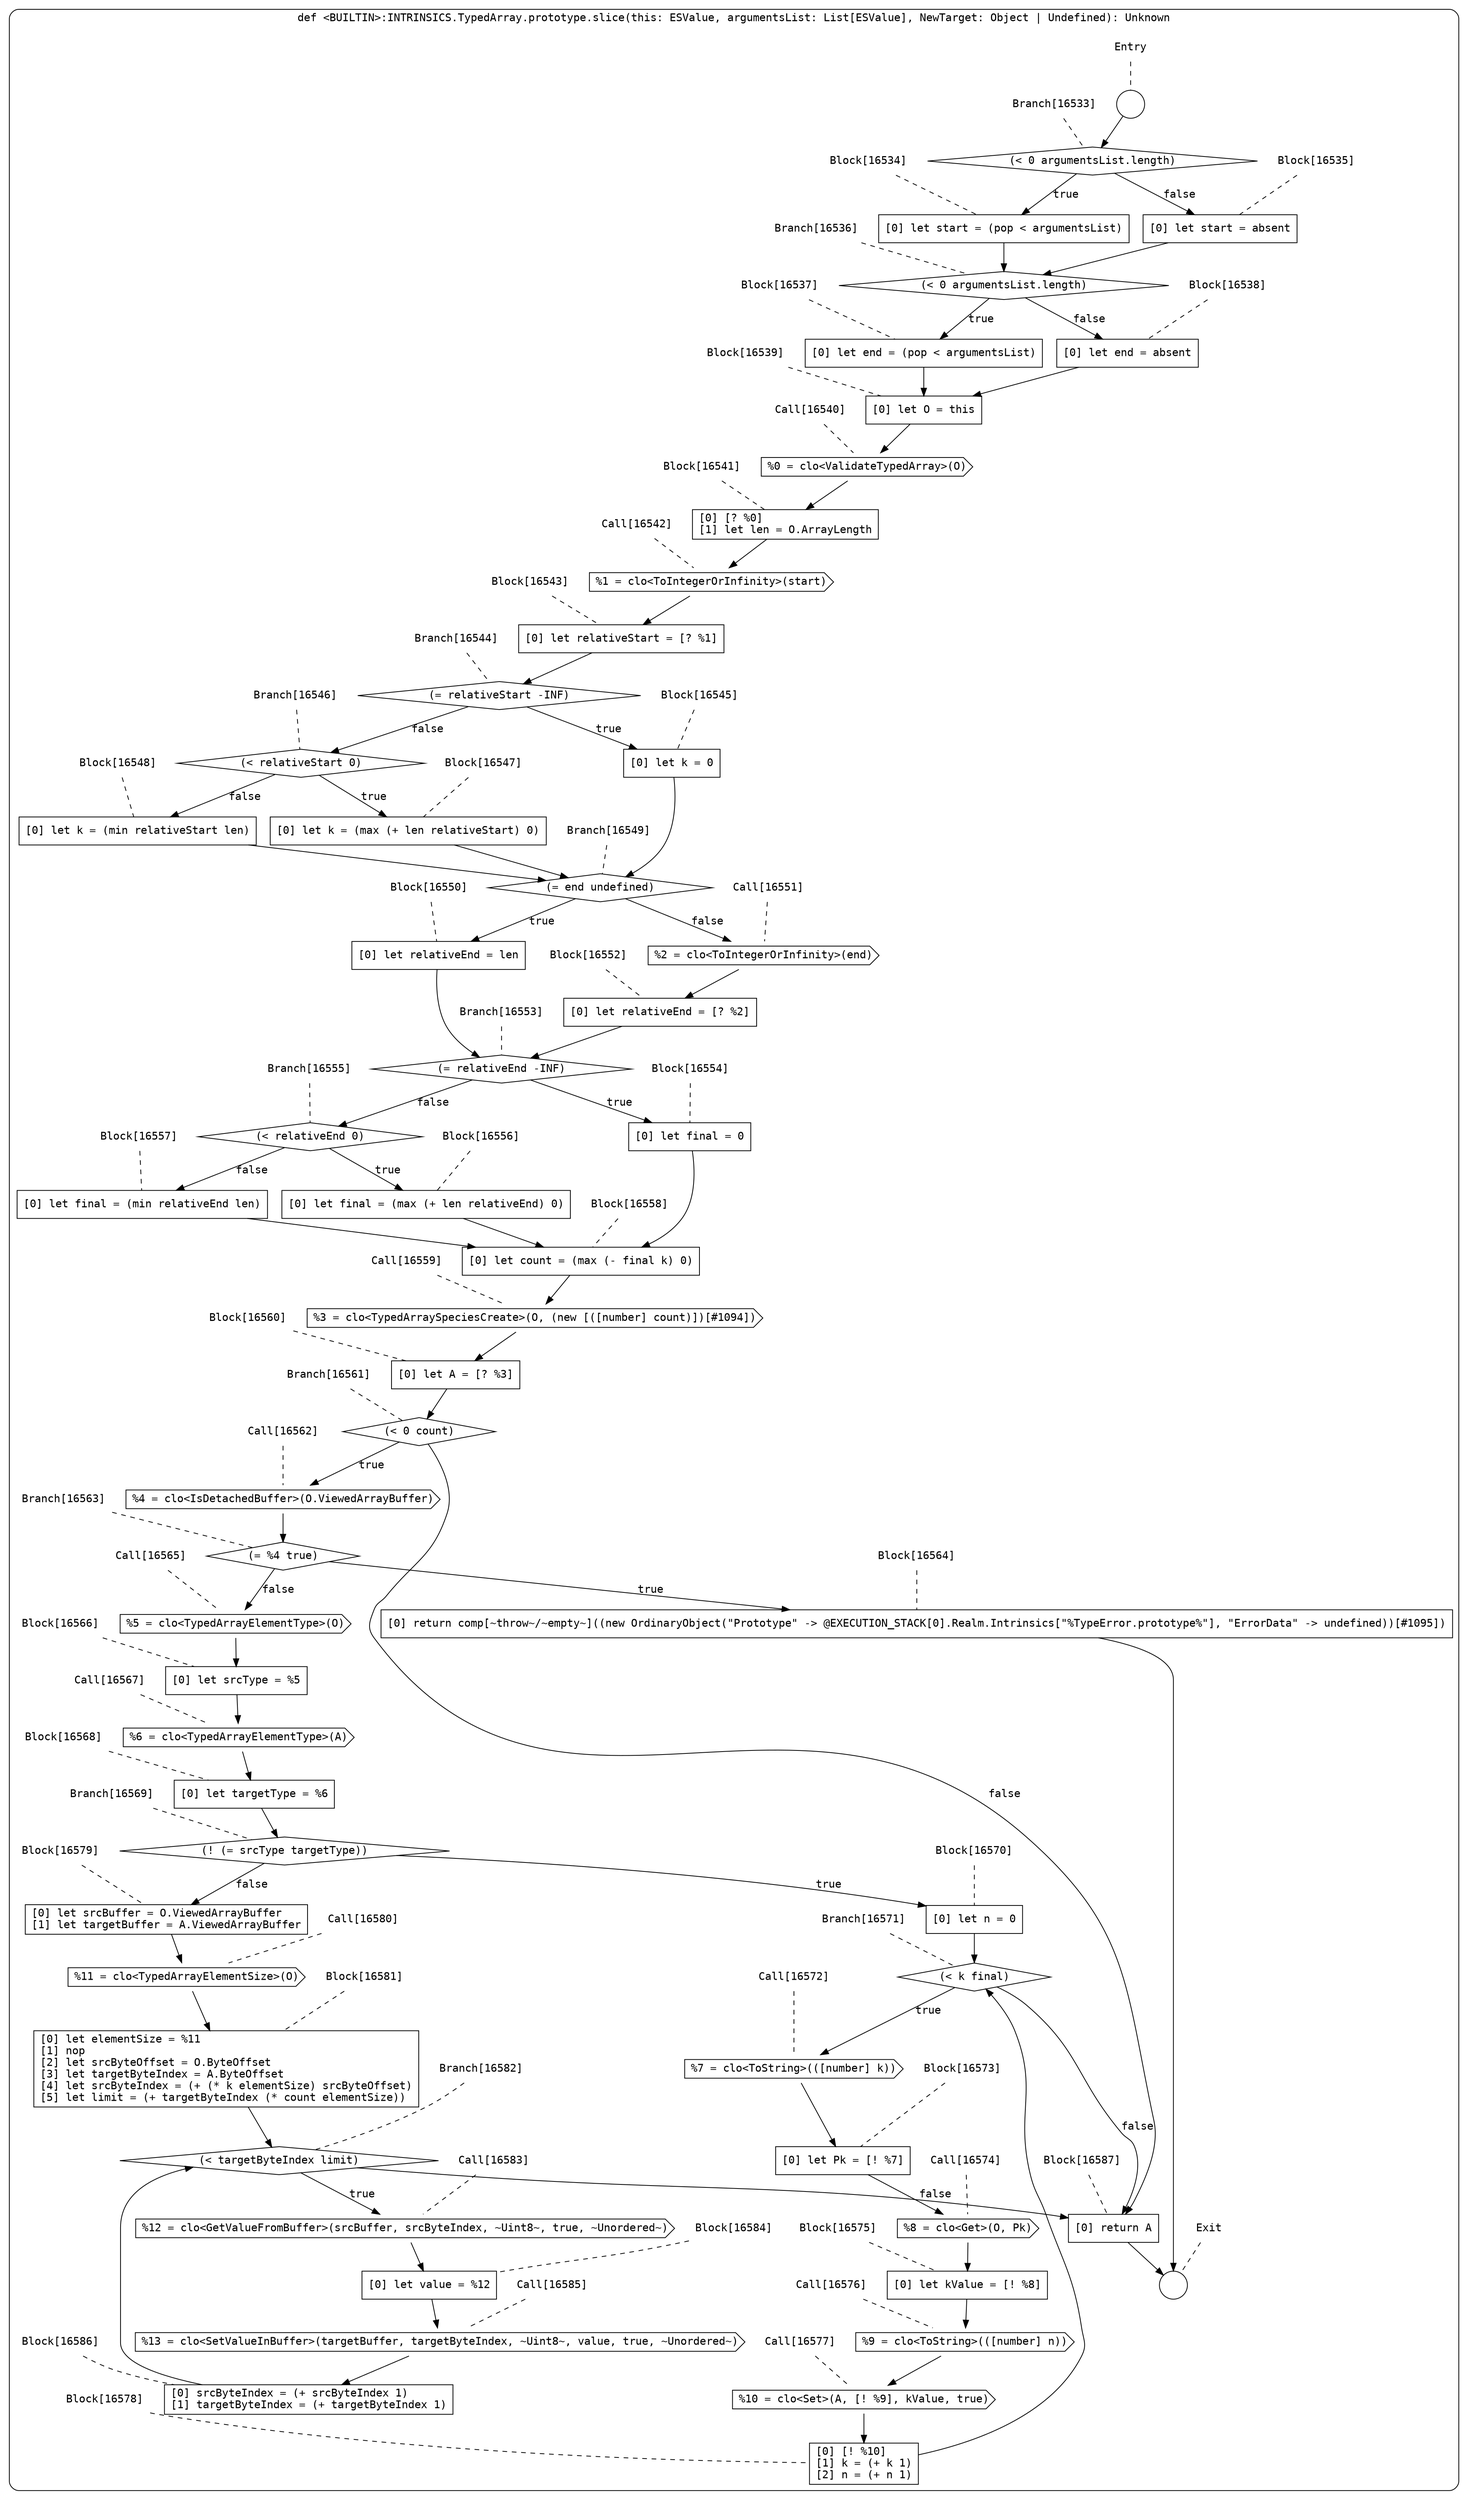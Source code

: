digraph {
  graph [fontname = "Consolas"]
  node [fontname = "Consolas"]
  edge [fontname = "Consolas"]
  subgraph cluster2413 {
    label = "def <BUILTIN>:INTRINSICS.TypedArray.prototype.slice(this: ESValue, argumentsList: List[ESValue], NewTarget: Object | Undefined): Unknown"
    style = rounded
    cluster2413_entry_name [shape=none, label=<<font color="black">Entry</font>>]
    cluster2413_entry_name -> cluster2413_entry [arrowhead=none, color="black", style=dashed]
    cluster2413_entry [shape=circle label=" " color="black" fillcolor="white" style=filled]
    cluster2413_entry -> node16533 [color="black"]
    cluster2413_exit_name [shape=none, label=<<font color="black">Exit</font>>]
    cluster2413_exit_name -> cluster2413_exit [arrowhead=none, color="black", style=dashed]
    cluster2413_exit [shape=circle label=" " color="black" fillcolor="white" style=filled]
    node16533_name [shape=none, label=<<font color="black">Branch[16533]</font>>]
    node16533_name -> node16533 [arrowhead=none, color="black", style=dashed]
    node16533 [shape=diamond, label=<<font color="black">(&lt; 0 argumentsList.length)</font>> color="black" fillcolor="white", style=filled]
    node16533 -> node16534 [label=<<font color="black">true</font>> color="black"]
    node16533 -> node16535 [label=<<font color="black">false</font>> color="black"]
    node16534_name [shape=none, label=<<font color="black">Block[16534]</font>>]
    node16534_name -> node16534 [arrowhead=none, color="black", style=dashed]
    node16534 [shape=box, label=<<font color="black">[0] let start = (pop &lt; argumentsList)<BR ALIGN="LEFT"/></font>> color="black" fillcolor="white", style=filled]
    node16534 -> node16536 [color="black"]
    node16535_name [shape=none, label=<<font color="black">Block[16535]</font>>]
    node16535_name -> node16535 [arrowhead=none, color="black", style=dashed]
    node16535 [shape=box, label=<<font color="black">[0] let start = absent<BR ALIGN="LEFT"/></font>> color="black" fillcolor="white", style=filled]
    node16535 -> node16536 [color="black"]
    node16536_name [shape=none, label=<<font color="black">Branch[16536]</font>>]
    node16536_name -> node16536 [arrowhead=none, color="black", style=dashed]
    node16536 [shape=diamond, label=<<font color="black">(&lt; 0 argumentsList.length)</font>> color="black" fillcolor="white", style=filled]
    node16536 -> node16537 [label=<<font color="black">true</font>> color="black"]
    node16536 -> node16538 [label=<<font color="black">false</font>> color="black"]
    node16537_name [shape=none, label=<<font color="black">Block[16537]</font>>]
    node16537_name -> node16537 [arrowhead=none, color="black", style=dashed]
    node16537 [shape=box, label=<<font color="black">[0] let end = (pop &lt; argumentsList)<BR ALIGN="LEFT"/></font>> color="black" fillcolor="white", style=filled]
    node16537 -> node16539 [color="black"]
    node16538_name [shape=none, label=<<font color="black">Block[16538]</font>>]
    node16538_name -> node16538 [arrowhead=none, color="black", style=dashed]
    node16538 [shape=box, label=<<font color="black">[0] let end = absent<BR ALIGN="LEFT"/></font>> color="black" fillcolor="white", style=filled]
    node16538 -> node16539 [color="black"]
    node16539_name [shape=none, label=<<font color="black">Block[16539]</font>>]
    node16539_name -> node16539 [arrowhead=none, color="black", style=dashed]
    node16539 [shape=box, label=<<font color="black">[0] let O = this<BR ALIGN="LEFT"/></font>> color="black" fillcolor="white", style=filled]
    node16539 -> node16540 [color="black"]
    node16540_name [shape=none, label=<<font color="black">Call[16540]</font>>]
    node16540_name -> node16540 [arrowhead=none, color="black", style=dashed]
    node16540 [shape=cds, label=<<font color="black">%0 = clo&lt;ValidateTypedArray&gt;(O)</font>> color="black" fillcolor="white", style=filled]
    node16540 -> node16541 [color="black"]
    node16541_name [shape=none, label=<<font color="black">Block[16541]</font>>]
    node16541_name -> node16541 [arrowhead=none, color="black", style=dashed]
    node16541 [shape=box, label=<<font color="black">[0] [? %0]<BR ALIGN="LEFT"/>[1] let len = O.ArrayLength<BR ALIGN="LEFT"/></font>> color="black" fillcolor="white", style=filled]
    node16541 -> node16542 [color="black"]
    node16542_name [shape=none, label=<<font color="black">Call[16542]</font>>]
    node16542_name -> node16542 [arrowhead=none, color="black", style=dashed]
    node16542 [shape=cds, label=<<font color="black">%1 = clo&lt;ToIntegerOrInfinity&gt;(start)</font>> color="black" fillcolor="white", style=filled]
    node16542 -> node16543 [color="black"]
    node16543_name [shape=none, label=<<font color="black">Block[16543]</font>>]
    node16543_name -> node16543 [arrowhead=none, color="black", style=dashed]
    node16543 [shape=box, label=<<font color="black">[0] let relativeStart = [? %1]<BR ALIGN="LEFT"/></font>> color="black" fillcolor="white", style=filled]
    node16543 -> node16544 [color="black"]
    node16544_name [shape=none, label=<<font color="black">Branch[16544]</font>>]
    node16544_name -> node16544 [arrowhead=none, color="black", style=dashed]
    node16544 [shape=diamond, label=<<font color="black">(= relativeStart -INF)</font>> color="black" fillcolor="white", style=filled]
    node16544 -> node16545 [label=<<font color="black">true</font>> color="black"]
    node16544 -> node16546 [label=<<font color="black">false</font>> color="black"]
    node16545_name [shape=none, label=<<font color="black">Block[16545]</font>>]
    node16545_name -> node16545 [arrowhead=none, color="black", style=dashed]
    node16545 [shape=box, label=<<font color="black">[0] let k = 0<BR ALIGN="LEFT"/></font>> color="black" fillcolor="white", style=filled]
    node16545 -> node16549 [color="black"]
    node16546_name [shape=none, label=<<font color="black">Branch[16546]</font>>]
    node16546_name -> node16546 [arrowhead=none, color="black", style=dashed]
    node16546 [shape=diamond, label=<<font color="black">(&lt; relativeStart 0)</font>> color="black" fillcolor="white", style=filled]
    node16546 -> node16547 [label=<<font color="black">true</font>> color="black"]
    node16546 -> node16548 [label=<<font color="black">false</font>> color="black"]
    node16549_name [shape=none, label=<<font color="black">Branch[16549]</font>>]
    node16549_name -> node16549 [arrowhead=none, color="black", style=dashed]
    node16549 [shape=diamond, label=<<font color="black">(= end undefined)</font>> color="black" fillcolor="white", style=filled]
    node16549 -> node16550 [label=<<font color="black">true</font>> color="black"]
    node16549 -> node16551 [label=<<font color="black">false</font>> color="black"]
    node16547_name [shape=none, label=<<font color="black">Block[16547]</font>>]
    node16547_name -> node16547 [arrowhead=none, color="black", style=dashed]
    node16547 [shape=box, label=<<font color="black">[0] let k = (max (+ len relativeStart) 0)<BR ALIGN="LEFT"/></font>> color="black" fillcolor="white", style=filled]
    node16547 -> node16549 [color="black"]
    node16548_name [shape=none, label=<<font color="black">Block[16548]</font>>]
    node16548_name -> node16548 [arrowhead=none, color="black", style=dashed]
    node16548 [shape=box, label=<<font color="black">[0] let k = (min relativeStart len)<BR ALIGN="LEFT"/></font>> color="black" fillcolor="white", style=filled]
    node16548 -> node16549 [color="black"]
    node16550_name [shape=none, label=<<font color="black">Block[16550]</font>>]
    node16550_name -> node16550 [arrowhead=none, color="black", style=dashed]
    node16550 [shape=box, label=<<font color="black">[0] let relativeEnd = len<BR ALIGN="LEFT"/></font>> color="black" fillcolor="white", style=filled]
    node16550 -> node16553 [color="black"]
    node16551_name [shape=none, label=<<font color="black">Call[16551]</font>>]
    node16551_name -> node16551 [arrowhead=none, color="black", style=dashed]
    node16551 [shape=cds, label=<<font color="black">%2 = clo&lt;ToIntegerOrInfinity&gt;(end)</font>> color="black" fillcolor="white", style=filled]
    node16551 -> node16552 [color="black"]
    node16553_name [shape=none, label=<<font color="black">Branch[16553]</font>>]
    node16553_name -> node16553 [arrowhead=none, color="black", style=dashed]
    node16553 [shape=diamond, label=<<font color="black">(= relativeEnd -INF)</font>> color="black" fillcolor="white", style=filled]
    node16553 -> node16554 [label=<<font color="black">true</font>> color="black"]
    node16553 -> node16555 [label=<<font color="black">false</font>> color="black"]
    node16552_name [shape=none, label=<<font color="black">Block[16552]</font>>]
    node16552_name -> node16552 [arrowhead=none, color="black", style=dashed]
    node16552 [shape=box, label=<<font color="black">[0] let relativeEnd = [? %2]<BR ALIGN="LEFT"/></font>> color="black" fillcolor="white", style=filled]
    node16552 -> node16553 [color="black"]
    node16554_name [shape=none, label=<<font color="black">Block[16554]</font>>]
    node16554_name -> node16554 [arrowhead=none, color="black", style=dashed]
    node16554 [shape=box, label=<<font color="black">[0] let final = 0<BR ALIGN="LEFT"/></font>> color="black" fillcolor="white", style=filled]
    node16554 -> node16558 [color="black"]
    node16555_name [shape=none, label=<<font color="black">Branch[16555]</font>>]
    node16555_name -> node16555 [arrowhead=none, color="black", style=dashed]
    node16555 [shape=diamond, label=<<font color="black">(&lt; relativeEnd 0)</font>> color="black" fillcolor="white", style=filled]
    node16555 -> node16556 [label=<<font color="black">true</font>> color="black"]
    node16555 -> node16557 [label=<<font color="black">false</font>> color="black"]
    node16558_name [shape=none, label=<<font color="black">Block[16558]</font>>]
    node16558_name -> node16558 [arrowhead=none, color="black", style=dashed]
    node16558 [shape=box, label=<<font color="black">[0] let count = (max (- final k) 0)<BR ALIGN="LEFT"/></font>> color="black" fillcolor="white", style=filled]
    node16558 -> node16559 [color="black"]
    node16556_name [shape=none, label=<<font color="black">Block[16556]</font>>]
    node16556_name -> node16556 [arrowhead=none, color="black", style=dashed]
    node16556 [shape=box, label=<<font color="black">[0] let final = (max (+ len relativeEnd) 0)<BR ALIGN="LEFT"/></font>> color="black" fillcolor="white", style=filled]
    node16556 -> node16558 [color="black"]
    node16557_name [shape=none, label=<<font color="black">Block[16557]</font>>]
    node16557_name -> node16557 [arrowhead=none, color="black", style=dashed]
    node16557 [shape=box, label=<<font color="black">[0] let final = (min relativeEnd len)<BR ALIGN="LEFT"/></font>> color="black" fillcolor="white", style=filled]
    node16557 -> node16558 [color="black"]
    node16559_name [shape=none, label=<<font color="black">Call[16559]</font>>]
    node16559_name -> node16559 [arrowhead=none, color="black", style=dashed]
    node16559 [shape=cds, label=<<font color="black">%3 = clo&lt;TypedArraySpeciesCreate&gt;(O, (new [([number] count)])[#1094])</font>> color="black" fillcolor="white", style=filled]
    node16559 -> node16560 [color="black"]
    node16560_name [shape=none, label=<<font color="black">Block[16560]</font>>]
    node16560_name -> node16560 [arrowhead=none, color="black", style=dashed]
    node16560 [shape=box, label=<<font color="black">[0] let A = [? %3]<BR ALIGN="LEFT"/></font>> color="black" fillcolor="white", style=filled]
    node16560 -> node16561 [color="black"]
    node16561_name [shape=none, label=<<font color="black">Branch[16561]</font>>]
    node16561_name -> node16561 [arrowhead=none, color="black", style=dashed]
    node16561 [shape=diamond, label=<<font color="black">(&lt; 0 count)</font>> color="black" fillcolor="white", style=filled]
    node16561 -> node16562 [label=<<font color="black">true</font>> color="black"]
    node16561 -> node16587 [label=<<font color="black">false</font>> color="black"]
    node16562_name [shape=none, label=<<font color="black">Call[16562]</font>>]
    node16562_name -> node16562 [arrowhead=none, color="black", style=dashed]
    node16562 [shape=cds, label=<<font color="black">%4 = clo&lt;IsDetachedBuffer&gt;(O.ViewedArrayBuffer)</font>> color="black" fillcolor="white", style=filled]
    node16562 -> node16563 [color="black"]
    node16587_name [shape=none, label=<<font color="black">Block[16587]</font>>]
    node16587_name -> node16587 [arrowhead=none, color="black", style=dashed]
    node16587 [shape=box, label=<<font color="black">[0] return A<BR ALIGN="LEFT"/></font>> color="black" fillcolor="white", style=filled]
    node16587 -> cluster2413_exit [color="black"]
    node16563_name [shape=none, label=<<font color="black">Branch[16563]</font>>]
    node16563_name -> node16563 [arrowhead=none, color="black", style=dashed]
    node16563 [shape=diamond, label=<<font color="black">(= %4 true)</font>> color="black" fillcolor="white", style=filled]
    node16563 -> node16564 [label=<<font color="black">true</font>> color="black"]
    node16563 -> node16565 [label=<<font color="black">false</font>> color="black"]
    node16564_name [shape=none, label=<<font color="black">Block[16564]</font>>]
    node16564_name -> node16564 [arrowhead=none, color="black", style=dashed]
    node16564 [shape=box, label=<<font color="black">[0] return comp[~throw~/~empty~]((new OrdinaryObject(&quot;Prototype&quot; -&gt; @EXECUTION_STACK[0].Realm.Intrinsics[&quot;%TypeError.prototype%&quot;], &quot;ErrorData&quot; -&gt; undefined))[#1095])<BR ALIGN="LEFT"/></font>> color="black" fillcolor="white", style=filled]
    node16564 -> cluster2413_exit [color="black"]
    node16565_name [shape=none, label=<<font color="black">Call[16565]</font>>]
    node16565_name -> node16565 [arrowhead=none, color="black", style=dashed]
    node16565 [shape=cds, label=<<font color="black">%5 = clo&lt;TypedArrayElementType&gt;(O)</font>> color="black" fillcolor="white", style=filled]
    node16565 -> node16566 [color="black"]
    node16566_name [shape=none, label=<<font color="black">Block[16566]</font>>]
    node16566_name -> node16566 [arrowhead=none, color="black", style=dashed]
    node16566 [shape=box, label=<<font color="black">[0] let srcType = %5<BR ALIGN="LEFT"/></font>> color="black" fillcolor="white", style=filled]
    node16566 -> node16567 [color="black"]
    node16567_name [shape=none, label=<<font color="black">Call[16567]</font>>]
    node16567_name -> node16567 [arrowhead=none, color="black", style=dashed]
    node16567 [shape=cds, label=<<font color="black">%6 = clo&lt;TypedArrayElementType&gt;(A)</font>> color="black" fillcolor="white", style=filled]
    node16567 -> node16568 [color="black"]
    node16568_name [shape=none, label=<<font color="black">Block[16568]</font>>]
    node16568_name -> node16568 [arrowhead=none, color="black", style=dashed]
    node16568 [shape=box, label=<<font color="black">[0] let targetType = %6<BR ALIGN="LEFT"/></font>> color="black" fillcolor="white", style=filled]
    node16568 -> node16569 [color="black"]
    node16569_name [shape=none, label=<<font color="black">Branch[16569]</font>>]
    node16569_name -> node16569 [arrowhead=none, color="black", style=dashed]
    node16569 [shape=diamond, label=<<font color="black">(! (= srcType targetType))</font>> color="black" fillcolor="white", style=filled]
    node16569 -> node16570 [label=<<font color="black">true</font>> color="black"]
    node16569 -> node16579 [label=<<font color="black">false</font>> color="black"]
    node16570_name [shape=none, label=<<font color="black">Block[16570]</font>>]
    node16570_name -> node16570 [arrowhead=none, color="black", style=dashed]
    node16570 [shape=box, label=<<font color="black">[0] let n = 0<BR ALIGN="LEFT"/></font>> color="black" fillcolor="white", style=filled]
    node16570 -> node16571 [color="black"]
    node16579_name [shape=none, label=<<font color="black">Block[16579]</font>>]
    node16579_name -> node16579 [arrowhead=none, color="black", style=dashed]
    node16579 [shape=box, label=<<font color="black">[0] let srcBuffer = O.ViewedArrayBuffer<BR ALIGN="LEFT"/>[1] let targetBuffer = A.ViewedArrayBuffer<BR ALIGN="LEFT"/></font>> color="black" fillcolor="white", style=filled]
    node16579 -> node16580 [color="black"]
    node16571_name [shape=none, label=<<font color="black">Branch[16571]</font>>]
    node16571_name -> node16571 [arrowhead=none, color="black", style=dashed]
    node16571 [shape=diamond, label=<<font color="black">(&lt; k final)</font>> color="black" fillcolor="white", style=filled]
    node16571 -> node16572 [label=<<font color="black">true</font>> color="black"]
    node16571 -> node16587 [label=<<font color="black">false</font>> color="black"]
    node16580_name [shape=none, label=<<font color="black">Call[16580]</font>>]
    node16580_name -> node16580 [arrowhead=none, color="black", style=dashed]
    node16580 [shape=cds, label=<<font color="black">%11 = clo&lt;TypedArrayElementSize&gt;(O)</font>> color="black" fillcolor="white", style=filled]
    node16580 -> node16581 [color="black"]
    node16572_name [shape=none, label=<<font color="black">Call[16572]</font>>]
    node16572_name -> node16572 [arrowhead=none, color="black", style=dashed]
    node16572 [shape=cds, label=<<font color="black">%7 = clo&lt;ToString&gt;(([number] k))</font>> color="black" fillcolor="white", style=filled]
    node16572 -> node16573 [color="black"]
    node16581_name [shape=none, label=<<font color="black">Block[16581]</font>>]
    node16581_name -> node16581 [arrowhead=none, color="black", style=dashed]
    node16581 [shape=box, label=<<font color="black">[0] let elementSize = %11<BR ALIGN="LEFT"/>[1] nop<BR ALIGN="LEFT"/>[2] let srcByteOffset = O.ByteOffset<BR ALIGN="LEFT"/>[3] let targetByteIndex = A.ByteOffset<BR ALIGN="LEFT"/>[4] let srcByteIndex = (+ (* k elementSize) srcByteOffset)<BR ALIGN="LEFT"/>[5] let limit = (+ targetByteIndex (* count elementSize))<BR ALIGN="LEFT"/></font>> color="black" fillcolor="white", style=filled]
    node16581 -> node16582 [color="black"]
    node16573_name [shape=none, label=<<font color="black">Block[16573]</font>>]
    node16573_name -> node16573 [arrowhead=none, color="black", style=dashed]
    node16573 [shape=box, label=<<font color="black">[0] let Pk = [! %7]<BR ALIGN="LEFT"/></font>> color="black" fillcolor="white", style=filled]
    node16573 -> node16574 [color="black"]
    node16582_name [shape=none, label=<<font color="black">Branch[16582]</font>>]
    node16582_name -> node16582 [arrowhead=none, color="black", style=dashed]
    node16582 [shape=diamond, label=<<font color="black">(&lt; targetByteIndex limit)</font>> color="black" fillcolor="white", style=filled]
    node16582 -> node16583 [label=<<font color="black">true</font>> color="black"]
    node16582 -> node16587 [label=<<font color="black">false</font>> color="black"]
    node16574_name [shape=none, label=<<font color="black">Call[16574]</font>>]
    node16574_name -> node16574 [arrowhead=none, color="black", style=dashed]
    node16574 [shape=cds, label=<<font color="black">%8 = clo&lt;Get&gt;(O, Pk)</font>> color="black" fillcolor="white", style=filled]
    node16574 -> node16575 [color="black"]
    node16583_name [shape=none, label=<<font color="black">Call[16583]</font>>]
    node16583_name -> node16583 [arrowhead=none, color="black", style=dashed]
    node16583 [shape=cds, label=<<font color="black">%12 = clo&lt;GetValueFromBuffer&gt;(srcBuffer, srcByteIndex, ~Uint8~, true, ~Unordered~)</font>> color="black" fillcolor="white", style=filled]
    node16583 -> node16584 [color="black"]
    node16575_name [shape=none, label=<<font color="black">Block[16575]</font>>]
    node16575_name -> node16575 [arrowhead=none, color="black", style=dashed]
    node16575 [shape=box, label=<<font color="black">[0] let kValue = [! %8]<BR ALIGN="LEFT"/></font>> color="black" fillcolor="white", style=filled]
    node16575 -> node16576 [color="black"]
    node16584_name [shape=none, label=<<font color="black">Block[16584]</font>>]
    node16584_name -> node16584 [arrowhead=none, color="black", style=dashed]
    node16584 [shape=box, label=<<font color="black">[0] let value = %12<BR ALIGN="LEFT"/></font>> color="black" fillcolor="white", style=filled]
    node16584 -> node16585 [color="black"]
    node16576_name [shape=none, label=<<font color="black">Call[16576]</font>>]
    node16576_name -> node16576 [arrowhead=none, color="black", style=dashed]
    node16576 [shape=cds, label=<<font color="black">%9 = clo&lt;ToString&gt;(([number] n))</font>> color="black" fillcolor="white", style=filled]
    node16576 -> node16577 [color="black"]
    node16585_name [shape=none, label=<<font color="black">Call[16585]</font>>]
    node16585_name -> node16585 [arrowhead=none, color="black", style=dashed]
    node16585 [shape=cds, label=<<font color="black">%13 = clo&lt;SetValueInBuffer&gt;(targetBuffer, targetByteIndex, ~Uint8~, value, true, ~Unordered~)</font>> color="black" fillcolor="white", style=filled]
    node16585 -> node16586 [color="black"]
    node16577_name [shape=none, label=<<font color="black">Call[16577]</font>>]
    node16577_name -> node16577 [arrowhead=none, color="black", style=dashed]
    node16577 [shape=cds, label=<<font color="black">%10 = clo&lt;Set&gt;(A, [! %9], kValue, true)</font>> color="black" fillcolor="white", style=filled]
    node16577 -> node16578 [color="black"]
    node16586_name [shape=none, label=<<font color="black">Block[16586]</font>>]
    node16586_name -> node16586 [arrowhead=none, color="black", style=dashed]
    node16586 [shape=box, label=<<font color="black">[0] srcByteIndex = (+ srcByteIndex 1)<BR ALIGN="LEFT"/>[1] targetByteIndex = (+ targetByteIndex 1)<BR ALIGN="LEFT"/></font>> color="black" fillcolor="white", style=filled]
    node16586 -> node16582 [color="black"]
    node16578_name [shape=none, label=<<font color="black">Block[16578]</font>>]
    node16578_name -> node16578 [arrowhead=none, color="black", style=dashed]
    node16578 [shape=box, label=<<font color="black">[0] [! %10]<BR ALIGN="LEFT"/>[1] k = (+ k 1)<BR ALIGN="LEFT"/>[2] n = (+ n 1)<BR ALIGN="LEFT"/></font>> color="black" fillcolor="white", style=filled]
    node16578 -> node16571 [color="black"]
  }
}